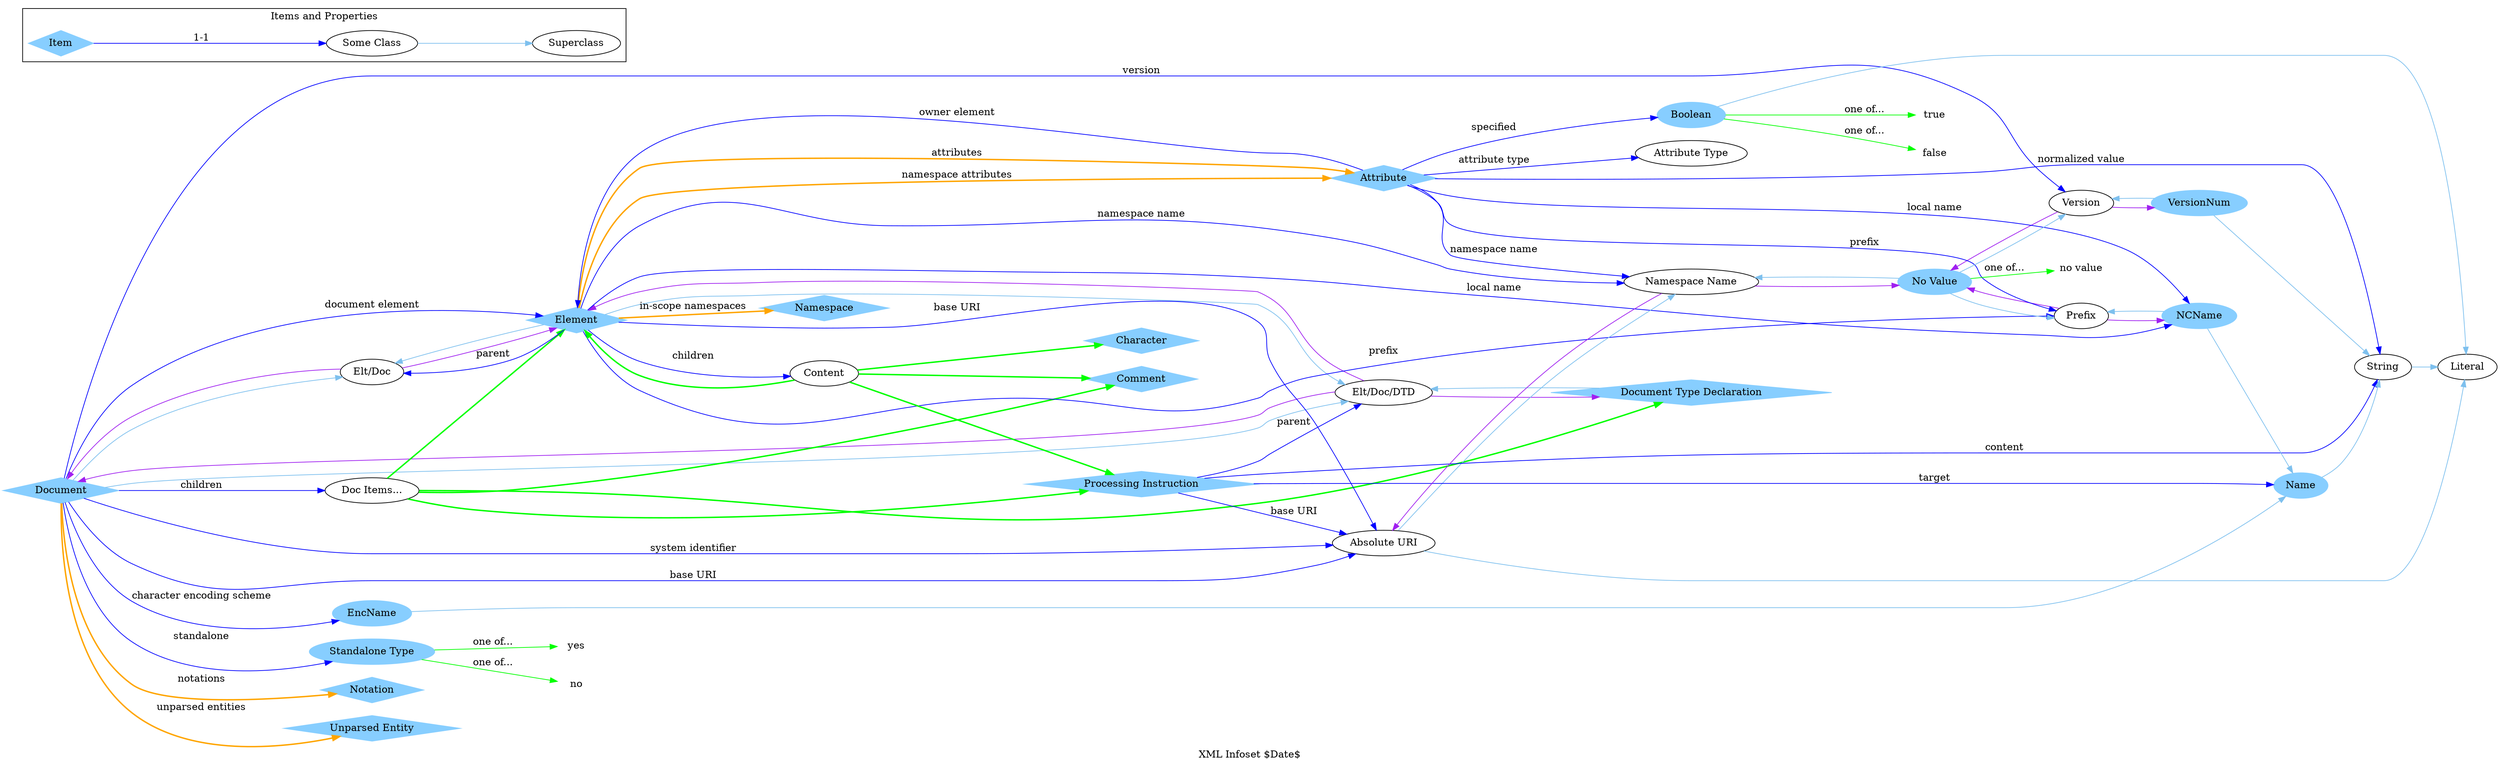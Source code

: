 /* transformed by by Id: rdf2dot.xsl,v 1.10 2001/05/09 20:29:01 connolly Exp  */
digraph N1523 {
label="XML Infoset $Date$";
rankdir="LR";
"http://www.w3.org/2001/05id/infoset#Document" [color="skyblue1",
style="filled",
label="Document",
shape="diamond",
];
"http://www.w3.org/2001/05id/infoset#Document" -> "file:/home/connolly/w3ccvs/WWW/2000/10/swap/infoset/infoset-daml.n3#_g30" [ /* edge attributes */
color="skyblue2",
];
"http://www.w3.org/2001/05id/infoset#Document" -> "file:/home/connolly/w3ccvs/WWW/2000/10/swap/infoset/infoset-daml.n3#_g62" [ /* edge attributes */
color="skyblue2",
];
"http://www.w3.org/2001/05id/infoset#Document" -> "file:/home/connolly/w3ccvs/WWW/2000/10/swap/infoset/infosetUtil#DocChildren" [ /* edge attributes */
label="children",
color="blue",
];
"http://www.w3.org/2001/05id/infoset#Document" -> "http://www.w3.org/2001/05id/infoset#Element" [ /* edge attributes */
label="document element",
color="blue",
];
"http://www.w3.org/2001/05id/infoset#Document" -> "file:/home/connolly/w3ccvs/WWW/2000/10/swap/infoset/infosetUtil#AbsoluteURI" [ /* edge attributes */
label="base URI",
color="blue",
];
"http://www.w3.org/2001/05id/infoset#Document" -> "file:/home/connolly/w3ccvs/WWW/2000/10/swap/infoset/infosetUtil#AbsoluteURI" [ /* edge attributes */
label="system identifier",
color="blue",
];
"http://www.w3.org/2001/05id/infoset#Document" -> "file:/home/connolly/w3ccvs/WWW/2000/10/swap/infoset/infosetUtil#EncName" [ /* edge attributes */
label="character encoding scheme",
color="blue",
];
"http://www.w3.org/2001/05id/infoset#Document" -> "file:/home/connolly/w3ccvs/WWW/2000/10/swap/infoset/infosetUtil#StandAloneType" [ /* edge attributes */
label="standalone",
color="blue",
];
"http://www.w3.org/2001/05id/infoset#Document" -> "http://www.w3.org/2001/05id/infoset#Version" [ /* edge attributes */
label="version",
color="blue",
];
"http://www.w3.org/2001/05id/infoset#Document" -> "http://www.w3.org/2001/05id/infoset#Notation" [ /* edge attributes */
label="notations",
color="orange",
style="bold",
];
"http://www.w3.org/2001/05id/infoset#Document" -> "http://www.w3.org/2001/05id/infoset#UnparsedEntity" [ /* edge attributes */
label="unparsed entities",
color="orange",
style="bold",
];
"file:/home/connolly/w3ccvs/WWW/2000/10/swap/infoset/infoset-daml.n3#_g30" [label="Elt/Doc",
];
"file:/home/connolly/w3ccvs/WWW/2000/10/swap/infoset/infoset-daml.n3#_g30" -> "http://www.w3.org/2001/05id/infoset#Element" [ /* edge attributes */
color="purple",
];
"file:/home/connolly/w3ccvs/WWW/2000/10/swap/infoset/infoset-daml.n3#_g30" -> "http://www.w3.org/2001/05id/infoset#Document" [ /* edge attributes */
color="purple",
];
"file:/home/connolly/w3ccvs/WWW/2000/10/swap/infoset/infoset-daml.n3#_g62" [label="Elt/Doc/DTD",
];
"file:/home/connolly/w3ccvs/WWW/2000/10/swap/infoset/infoset-daml.n3#_g62" -> "http://www.w3.org/2001/05id/infoset#Element" [ /* edge attributes */
color="purple",
];
"file:/home/connolly/w3ccvs/WWW/2000/10/swap/infoset/infoset-daml.n3#_g62" -> "http://www.w3.org/2001/05id/infoset#Document" [ /* edge attributes */
color="purple",
];
"file:/home/connolly/w3ccvs/WWW/2000/10/swap/infoset/infoset-daml.n3#_g62" -> "http://www.w3.org/2001/05id/infoset#DocumentTypeDeclaration" [ /* edge attributes */
color="purple",
];
"file:/home/connolly/w3ccvs/WWW/2000/10/swap/infoset/infosetUtil#DocChildren" [label="Doc Items...",
];
"file:/home/connolly/w3ccvs/WWW/2000/10/swap/infoset/infosetUtil#DocChildren" -> "http://www.w3.org/2001/05id/infoset#Element" [ /* edge attributes */
color="green",
style="bold",
];
"file:/home/connolly/w3ccvs/WWW/2000/10/swap/infoset/infosetUtil#DocChildren" -> "http://www.w3.org/2001/05id/infoset#ProcessingInstruction" [ /* edge attributes */
color="green",
style="bold",
];
"file:/home/connolly/w3ccvs/WWW/2000/10/swap/infoset/infosetUtil#DocChildren" -> "http://www.w3.org/2001/05id/infoset#Comment" [ /* edge attributes */
color="green",
style="bold",
];
"file:/home/connolly/w3ccvs/WWW/2000/10/swap/infoset/infosetUtil#DocChildren" -> "http://www.w3.org/2001/05id/infoset#DocumentTypeDeclaration" [ /* edge attributes */
color="green",
style="bold",
];
"http://www.w3.org/2001/05id/infoset#Element" [color="skyblue1",
style="filled",
label="Element",
shape="diamond",
];
"http://www.w3.org/2001/05id/infoset#Element" -> "file:/home/connolly/w3ccvs/WWW/2000/10/swap/infoset/infoset-daml.n3#_g30" [ /* edge attributes */
color="skyblue2",
];
"http://www.w3.org/2001/05id/infoset#Element" -> "file:/home/connolly/w3ccvs/WWW/2000/10/swap/infoset/infoset-daml.n3#_g62" [ /* edge attributes */
color="skyblue2",
];
"http://www.w3.org/2001/05id/infoset#Element" -> "file:/home/connolly/w3ccvs/WWW/2000/10/swap/infoset/infosetUtil#Content" [ /* edge attributes */
label="children",
color="blue",
];
"http://www.w3.org/2001/05id/infoset#Element" -> "file:/home/connolly/w3ccvs/WWW/2000/10/swap/infoset/infosetUtil#AbsoluteURI" [ /* edge attributes */
label="base URI",
color="blue",
];
"http://www.w3.org/2001/05id/infoset#Element" -> "file:/home/connolly/w3ccvs/WWW/2000/10/swap/infoset/infosetUtil#NamespaceName" [ /* edge attributes */
label="namespace name",
color="blue",
];
"http://www.w3.org/2001/05id/infoset#Element" -> "file:/home/connolly/w3ccvs/WWW/2000/10/swap/infoset/infosetUtil#NCName" [ /* edge attributes */
label="local name",
color="blue",
];
"http://www.w3.org/2001/05id/infoset#Element" -> "file:/home/connolly/w3ccvs/WWW/2000/10/swap/infoset/infosetUtil#Prefix" [ /* edge attributes */
label="prefix",
color="blue",
];
"http://www.w3.org/2001/05id/infoset#Element" -> "file:/home/connolly/w3ccvs/WWW/2000/10/swap/infoset/infoset-daml.n3#_g30" [ /* edge attributes */
label="parent",
color="blue",
];
"http://www.w3.org/2001/05id/infoset#Element" -> "http://www.w3.org/2001/05id/infoset#Attribute" [ /* edge attributes */
label="attributes",
color="orange",
style="bold",
];
"http://www.w3.org/2001/05id/infoset#Element" -> "http://www.w3.org/2001/05id/infoset#Attribute" [ /* edge attributes */
label="namespace attributes",
color="orange",
style="bold",
];
"http://www.w3.org/2001/05id/infoset#Element" -> "http://www.w3.org/2001/05id/infoset#Namespace" [ /* edge attributes */
label="in-scope namespaces",
color="orange",
style="bold",
];
"file:/home/connolly/w3ccvs/WWW/2000/10/swap/infoset/infosetUtil#AbsoluteURI" [label="Absolute URI",
];
"file:/home/connolly/w3ccvs/WWW/2000/10/swap/infoset/infosetUtil#AbsoluteURI" -> "http://www.w3.org/2000/01/rdf-schema#Literal" [ /* edge attributes */
color="skyblue2",
];
"file:/home/connolly/w3ccvs/WWW/2000/10/swap/infoset/infosetUtil#AbsoluteURI" -> "file:/home/connolly/w3ccvs/WWW/2000/10/swap/infoset/infosetUtil#NamespaceName" [ /* edge attributes */
color="skyblue2",
];
"file:/home/connolly/w3ccvs/WWW/2000/10/swap/infoset/infosetUtil#EncName" [color="skyblue1",
style="filled",
label="EncName",
];
"file:/home/connolly/w3ccvs/WWW/2000/10/swap/infoset/infosetUtil#EncName" -> "file:/home/connolly/w3ccvs/WWW/2000/10/swap/infoset/infosetUtil#Name" [ /* edge attributes */
color="skyblue2",
];
"file:/home/connolly/w3ccvs/WWW/2000/10/swap/infoset/infosetUtil#StandAloneType" [color="skyblue1",
style="filled",
label="Standalone Type",
];
"file:/home/connolly/w3ccvs/WWW/2000/10/swap/infoset/infosetUtil#StandAloneType" -> "http://www.w3.org/2001/05id/infoset#yes" [ /* edge attributes */
label="one of...",
color="green",
];
"file:/home/connolly/w3ccvs/WWW/2000/10/swap/infoset/infosetUtil#StandAloneType" -> "http://www.w3.org/2001/05id/infoset#no" [ /* edge attributes */
label="one of...",
color="green",
];
"http://www.w3.org/2001/05id/infoset#Version" [label="Version",
];
"http://www.w3.org/2001/05id/infoset#Version" -> "file:/home/connolly/w3ccvs/WWW/2000/10/swap/infoset/infosetUtil#NoValue" [ /* edge attributes */
color="purple",
];
"http://www.w3.org/2001/05id/infoset#Version" -> "file:/home/connolly/w3ccvs/WWW/2000/10/swap/infoset/infosetUtil#VersionNum" [ /* edge attributes */
color="purple",
];
"http://www.w3.org/2001/05id/infoset#Notation" [color="skyblue1",
style="filled",
label="Notation",
shape="diamond",
];
"http://www.w3.org/2001/05id/infoset#UnparsedEntity" [color="skyblue1",
style="filled",
label="Unparsed Entity",
shape="diamond",
];
"http://www.w3.org/2001/05id/infoset#ProcessingInstruction" [color="skyblue1",
style="filled",
label="Processing Instruction",
shape="diamond",
];
"http://www.w3.org/2001/05id/infoset#ProcessingInstruction" -> "file:/home/connolly/w3ccvs/WWW/2000/10/swap/infoset/infosetUtil#AbsoluteURI" [ /* edge attributes */
label="base URI",
color="blue",
];
"http://www.w3.org/2001/05id/infoset#ProcessingInstruction" -> "file:/home/connolly/w3ccvs/WWW/2000/10/swap/infoset/infoset-daml.n3#_g62" [ /* edge attributes */
label="parent",
color="blue",
];
"http://www.w3.org/2001/05id/infoset#ProcessingInstruction" -> "file:/home/connolly/w3ccvs/WWW/2000/10/swap/infoset/infosetUtil#Name" [ /* edge attributes */
label="target",
color="blue",
];
"http://www.w3.org/2001/05id/infoset#ProcessingInstruction" -> "file:/home/connolly/w3ccvs/WWW/2000/10/swap/infoset/infosetUtil#String" [ /* edge attributes */
label="content",
color="blue",
];
"file:/home/connolly/w3ccvs/WWW/2000/10/swap/infoset/infosetUtil#Content" [label="Content",
];
"file:/home/connolly/w3ccvs/WWW/2000/10/swap/infoset/infosetUtil#Content" -> "http://www.w3.org/2001/05id/infoset#Element" [ /* edge attributes */
color="green",
style="bold",
];
"file:/home/connolly/w3ccvs/WWW/2000/10/swap/infoset/infosetUtil#Content" -> "http://www.w3.org/2001/05id/infoset#ProcessingInstruction" [ /* edge attributes */
color="green",
style="bold",
];
"file:/home/connolly/w3ccvs/WWW/2000/10/swap/infoset/infosetUtil#Content" -> "http://www.w3.org/2001/05id/infoset#Character" [ /* edge attributes */
color="green",
style="bold",
];
"file:/home/connolly/w3ccvs/WWW/2000/10/swap/infoset/infosetUtil#Content" -> "http://www.w3.org/2001/05id/infoset#Comment" [ /* edge attributes */
color="green",
style="bold",
];
"file:/home/connolly/w3ccvs/WWW/2000/10/swap/infoset/infosetUtil#NamespaceName" [label="Namespace Name",
];
"file:/home/connolly/w3ccvs/WWW/2000/10/swap/infoset/infosetUtil#NamespaceName" -> "file:/home/connolly/w3ccvs/WWW/2000/10/swap/infoset/infosetUtil#NoValue" [ /* edge attributes */
color="purple",
];
"file:/home/connolly/w3ccvs/WWW/2000/10/swap/infoset/infosetUtil#NamespaceName" -> "file:/home/connolly/w3ccvs/WWW/2000/10/swap/infoset/infosetUtil#AbsoluteURI" [ /* edge attributes */
color="purple",
];
"file:/home/connolly/w3ccvs/WWW/2000/10/swap/infoset/infosetUtil#NCName" [color="skyblue1",
style="filled",
label="NCName",
];
"file:/home/connolly/w3ccvs/WWW/2000/10/swap/infoset/infosetUtil#NCName" -> "file:/home/connolly/w3ccvs/WWW/2000/10/swap/infoset/infosetUtil#Name" [ /* edge attributes */
color="skyblue2",
];
"file:/home/connolly/w3ccvs/WWW/2000/10/swap/infoset/infosetUtil#NCName" -> "file:/home/connolly/w3ccvs/WWW/2000/10/swap/infoset/infosetUtil#Prefix" [ /* edge attributes */
color="skyblue2",
];
"file:/home/connolly/w3ccvs/WWW/2000/10/swap/infoset/infosetUtil#Prefix" [label="Prefix",
];
"file:/home/connolly/w3ccvs/WWW/2000/10/swap/infoset/infosetUtil#Prefix" -> "file:/home/connolly/w3ccvs/WWW/2000/10/swap/infoset/infosetUtil#NoValue" [ /* edge attributes */
color="purple",
];
"file:/home/connolly/w3ccvs/WWW/2000/10/swap/infoset/infosetUtil#Prefix" -> "file:/home/connolly/w3ccvs/WWW/2000/10/swap/infoset/infosetUtil#NCName" [ /* edge attributes */
color="purple",
];
"http://www.w3.org/2001/05id/infoset#Attribute" [color="skyblue1",
style="filled",
label="Attribute",
shape="diamond",
];
"http://www.w3.org/2001/05id/infoset#Attribute" -> "file:/home/connolly/w3ccvs/WWW/2000/10/swap/infoset/infosetUtil#NamespaceName" [ /* edge attributes */
label="namespace name",
color="blue",
];
"http://www.w3.org/2001/05id/infoset#Attribute" -> "file:/home/connolly/w3ccvs/WWW/2000/10/swap/infoset/infosetUtil#NCName" [ /* edge attributes */
label="local name",
color="blue",
];
"http://www.w3.org/2001/05id/infoset#Attribute" -> "file:/home/connolly/w3ccvs/WWW/2000/10/swap/infoset/infosetUtil#Prefix" [ /* edge attributes */
label="prefix",
color="blue",
];
"http://www.w3.org/2001/05id/infoset#Attribute" -> "file:/home/connolly/w3ccvs/WWW/2000/10/swap/infoset/infosetUtil#String" [ /* edge attributes */
label="normalized value",
color="blue",
];
"http://www.w3.org/2001/05id/infoset#Attribute" -> "file:/home/connolly/w3ccvs/WWW/2000/10/swap/infoset/infosetUtil#Boolean" [ /* edge attributes */
label="specified",
color="blue",
];
"http://www.w3.org/2001/05id/infoset#Attribute" -> "file:/home/connolly/w3ccvs/WWW/2000/10/swap/infoset/infosetUtil#AttributeType" [ /* edge attributes */
label="attribute type",
color="blue",
];
"http://www.w3.org/2001/05id/infoset#Attribute" -> "http://www.w3.org/2001/05id/infoset#Element" [ /* edge attributes */
label="owner element",
color="blue",
];
"http://www.w3.org/2001/05id/infoset#Namespace" [color="skyblue1",
style="filled",
label="Namespace",
shape="diamond",
];
"http://www.w3.org/2000/01/rdf-schema#Literal" [label="Literal",
];
"file:/home/connolly/w3ccvs/WWW/2000/10/swap/infoset/infosetUtil#Name" [color="skyblue1",
style="filled",
label="Name",
];
"file:/home/connolly/w3ccvs/WWW/2000/10/swap/infoset/infosetUtil#Name" -> "file:/home/connolly/w3ccvs/WWW/2000/10/swap/infoset/infosetUtil#String" [ /* edge attributes */
color="skyblue2",
];
"http://www.w3.org/2001/05id/infoset#yes" [label="yes",
shape="plaintext",
];
"http://www.w3.org/2001/05id/infoset#no" [label="no",
shape="plaintext",
];
"file:/home/connolly/w3ccvs/WWW/2000/10/swap/infoset/infosetUtil#NoValue" [color="skyblue1",
style="filled",
label="No Value",
];
"file:/home/connolly/w3ccvs/WWW/2000/10/swap/infoset/infosetUtil#NoValue" -> "http://www.w3.org/2001/05id/infoset#Version" [ /* edge attributes */
color="skyblue2",
];
"file:/home/connolly/w3ccvs/WWW/2000/10/swap/infoset/infosetUtil#NoValue" -> "file:/home/connolly/w3ccvs/WWW/2000/10/swap/infoset/infosetUtil#NamespaceName" [ /* edge attributes */
color="skyblue2",
];
"file:/home/connolly/w3ccvs/WWW/2000/10/swap/infoset/infosetUtil#NoValue" -> "file:/home/connolly/w3ccvs/WWW/2000/10/swap/infoset/infosetUtil#Prefix" [ /* edge attributes */
color="skyblue2",
];
"file:/home/connolly/w3ccvs/WWW/2000/10/swap/infoset/infosetUtil#NoValue" -> "http://www.w3.org/2001/05id/infoset#noValue" [ /* edge attributes */
label="one of...",
color="green",
];
"file:/home/connolly/w3ccvs/WWW/2000/10/swap/infoset/infosetUtil#VersionNum" [color="skyblue1",
style="filled",
label="VersionNum",
];
"file:/home/connolly/w3ccvs/WWW/2000/10/swap/infoset/infosetUtil#VersionNum" -> "file:/home/connolly/w3ccvs/WWW/2000/10/swap/infoset/infosetUtil#String" [ /* edge attributes */
color="skyblue2",
];
"file:/home/connolly/w3ccvs/WWW/2000/10/swap/infoset/infosetUtil#VersionNum" -> "http://www.w3.org/2001/05id/infoset#Version" [ /* edge attributes */
color="skyblue2",
];
"file:/home/connolly/w3ccvs/WWW/2000/10/swap/infoset/infosetUtil#String" [label="String",
];
"file:/home/connolly/w3ccvs/WWW/2000/10/swap/infoset/infosetUtil#String" -> "http://www.w3.org/2000/01/rdf-schema#Literal" [ /* edge attributes */
color="skyblue2",
];
"file:/home/connolly/w3ccvs/WWW/2000/10/swap/infoset/infosetUtil#Boolean" [color="skyblue1",
style="filled",
label="Boolean",
];
"file:/home/connolly/w3ccvs/WWW/2000/10/swap/infoset/infosetUtil#Boolean" -> "http://www.w3.org/2000/01/rdf-schema#Literal" [ /* edge attributes */
color="skyblue2",
];
"file:/home/connolly/w3ccvs/WWW/2000/10/swap/infoset/infosetUtil#Boolean" -> "file:/home/connolly/w3ccvs/WWW/2000/10/swap/infoset/infosetUtil#true" [ /* edge attributes */
label="one of...",
color="green",
];
"file:/home/connolly/w3ccvs/WWW/2000/10/swap/infoset/infosetUtil#Boolean" -> "file:/home/connolly/w3ccvs/WWW/2000/10/swap/infoset/infosetUtil#false" [ /* edge attributes */
label="one of...",
color="green",
];
"file:/home/connolly/w3ccvs/WWW/2000/10/swap/infoset/infosetUtil#AttributeType" [label="Attribute Type",
];
"http://www.w3.org/2001/05id/infoset#noValue" [label="no value",
shape="plaintext",
];
"file:/home/connolly/w3ccvs/WWW/2000/10/swap/infoset/infosetUtil#true" [label="true",
shape="plaintext",
];
"file:/home/connolly/w3ccvs/WWW/2000/10/swap/infoset/infosetUtil#false" [label="false",
shape="plaintext",
];
"http://www.w3.org/2001/05id/infoset#DocumentTypeDeclaration" [color="skyblue1",
style="filled",
label="Document Type Declaration",
shape="diamond",
];
"http://www.w3.org/2001/05id/infoset#DocumentTypeDeclaration" -> "file:/home/connolly/w3ccvs/WWW/2000/10/swap/infoset/infoset-daml.n3#_g62" [ /* edge attributes */
color="skyblue2",
];
"http://www.w3.org/2001/05id/infoset#Comment" [color="skyblue1",
style="filled",
label="Comment",
shape="diamond",
];
"http://www.w3.org/2001/05id/infoset#Character" [color="skyblue1",
style="filled",
label="Character",
shape="diamond",
];
subgraph clusterN1497 {
label="Items and Properties";
"mid:abcXX#anItem" [color="skyblue1",
style="filled",
label="Item",
shape="diamond",
];
"mid:abcXX#anItem" -> "mid:abcXX#SomeClass" [ /* edge attributes */
label="1-1",
color="blue",
];
"mid:abcXX#SomeClass" [label="Some Class",
];
"mid:abcXX#SomeClass" -> "mid:abcXX#Superclass" [ /* edge attributes */
color="skyblue2",
];
"mid:abcXX#Superclass" [label="Superclass",
];
}
}
